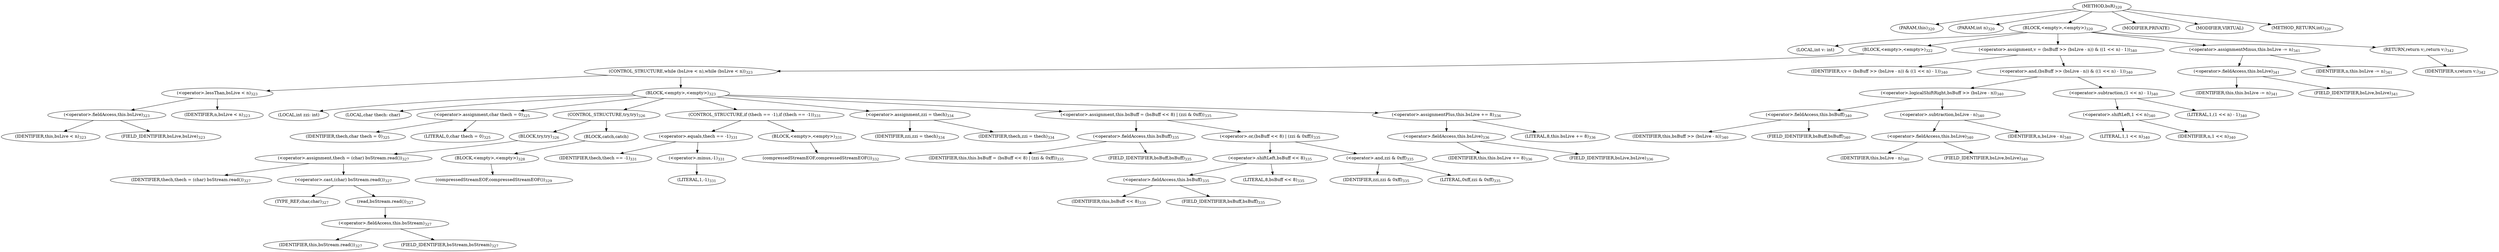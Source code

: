 digraph "bsR" {  
"803" [label = <(METHOD,bsR)<SUB>320</SUB>> ]
"804" [label = <(PARAM,this)<SUB>320</SUB>> ]
"805" [label = <(PARAM,int n)<SUB>320</SUB>> ]
"806" [label = <(BLOCK,&lt;empty&gt;,&lt;empty&gt;)<SUB>320</SUB>> ]
"807" [label = <(LOCAL,int v: int)> ]
"808" [label = <(BLOCK,&lt;empty&gt;,&lt;empty&gt;)<SUB>322</SUB>> ]
"809" [label = <(CONTROL_STRUCTURE,while (bsLive &lt; n),while (bsLive &lt; n))<SUB>323</SUB>> ]
"810" [label = <(&lt;operator&gt;.lessThan,bsLive &lt; n)<SUB>323</SUB>> ]
"811" [label = <(&lt;operator&gt;.fieldAccess,this.bsLive)<SUB>323</SUB>> ]
"812" [label = <(IDENTIFIER,this,bsLive &lt; n)<SUB>323</SUB>> ]
"813" [label = <(FIELD_IDENTIFIER,bsLive,bsLive)<SUB>323</SUB>> ]
"814" [label = <(IDENTIFIER,n,bsLive &lt; n)<SUB>323</SUB>> ]
"815" [label = <(BLOCK,&lt;empty&gt;,&lt;empty&gt;)<SUB>323</SUB>> ]
"816" [label = <(LOCAL,int zzi: int)> ]
"817" [label = <(LOCAL,char thech: char)> ]
"818" [label = <(&lt;operator&gt;.assignment,char thech = 0)<SUB>325</SUB>> ]
"819" [label = <(IDENTIFIER,thech,char thech = 0)<SUB>325</SUB>> ]
"820" [label = <(LITERAL,0,char thech = 0)<SUB>325</SUB>> ]
"821" [label = <(CONTROL_STRUCTURE,try,try)<SUB>326</SUB>> ]
"822" [label = <(BLOCK,try,try)<SUB>326</SUB>> ]
"823" [label = <(&lt;operator&gt;.assignment,thech = (char) bsStream.read())<SUB>327</SUB>> ]
"824" [label = <(IDENTIFIER,thech,thech = (char) bsStream.read())<SUB>327</SUB>> ]
"825" [label = <(&lt;operator&gt;.cast,(char) bsStream.read())<SUB>327</SUB>> ]
"826" [label = <(TYPE_REF,char,char)<SUB>327</SUB>> ]
"827" [label = <(read,bsStream.read())<SUB>327</SUB>> ]
"828" [label = <(&lt;operator&gt;.fieldAccess,this.bsStream)<SUB>327</SUB>> ]
"829" [label = <(IDENTIFIER,this,bsStream.read())<SUB>327</SUB>> ]
"830" [label = <(FIELD_IDENTIFIER,bsStream,bsStream)<SUB>327</SUB>> ]
"831" [label = <(BLOCK,catch,catch)> ]
"832" [label = <(BLOCK,&lt;empty&gt;,&lt;empty&gt;)<SUB>328</SUB>> ]
"833" [label = <(compressedStreamEOF,compressedStreamEOF())<SUB>329</SUB>> ]
"834" [label = <(CONTROL_STRUCTURE,if (thech == -1),if (thech == -1))<SUB>331</SUB>> ]
"835" [label = <(&lt;operator&gt;.equals,thech == -1)<SUB>331</SUB>> ]
"836" [label = <(IDENTIFIER,thech,thech == -1)<SUB>331</SUB>> ]
"837" [label = <(&lt;operator&gt;.minus,-1)<SUB>331</SUB>> ]
"838" [label = <(LITERAL,1,-1)<SUB>331</SUB>> ]
"839" [label = <(BLOCK,&lt;empty&gt;,&lt;empty&gt;)<SUB>331</SUB>> ]
"840" [label = <(compressedStreamEOF,compressedStreamEOF())<SUB>332</SUB>> ]
"841" [label = <(&lt;operator&gt;.assignment,zzi = thech)<SUB>334</SUB>> ]
"842" [label = <(IDENTIFIER,zzi,zzi = thech)<SUB>334</SUB>> ]
"843" [label = <(IDENTIFIER,thech,zzi = thech)<SUB>334</SUB>> ]
"844" [label = <(&lt;operator&gt;.assignment,this.bsBuff = (bsBuff &lt;&lt; 8) | (zzi &amp; 0xff))<SUB>335</SUB>> ]
"845" [label = <(&lt;operator&gt;.fieldAccess,this.bsBuff)<SUB>335</SUB>> ]
"846" [label = <(IDENTIFIER,this,this.bsBuff = (bsBuff &lt;&lt; 8) | (zzi &amp; 0xff))<SUB>335</SUB>> ]
"847" [label = <(FIELD_IDENTIFIER,bsBuff,bsBuff)<SUB>335</SUB>> ]
"848" [label = <(&lt;operator&gt;.or,(bsBuff &lt;&lt; 8) | (zzi &amp; 0xff))<SUB>335</SUB>> ]
"849" [label = <(&lt;operator&gt;.shiftLeft,bsBuff &lt;&lt; 8)<SUB>335</SUB>> ]
"850" [label = <(&lt;operator&gt;.fieldAccess,this.bsBuff)<SUB>335</SUB>> ]
"851" [label = <(IDENTIFIER,this,bsBuff &lt;&lt; 8)<SUB>335</SUB>> ]
"852" [label = <(FIELD_IDENTIFIER,bsBuff,bsBuff)<SUB>335</SUB>> ]
"853" [label = <(LITERAL,8,bsBuff &lt;&lt; 8)<SUB>335</SUB>> ]
"854" [label = <(&lt;operator&gt;.and,zzi &amp; 0xff)<SUB>335</SUB>> ]
"855" [label = <(IDENTIFIER,zzi,zzi &amp; 0xff)<SUB>335</SUB>> ]
"856" [label = <(LITERAL,0xff,zzi &amp; 0xff)<SUB>335</SUB>> ]
"857" [label = <(&lt;operator&gt;.assignmentPlus,this.bsLive += 8)<SUB>336</SUB>> ]
"858" [label = <(&lt;operator&gt;.fieldAccess,this.bsLive)<SUB>336</SUB>> ]
"859" [label = <(IDENTIFIER,this,this.bsLive += 8)<SUB>336</SUB>> ]
"860" [label = <(FIELD_IDENTIFIER,bsLive,bsLive)<SUB>336</SUB>> ]
"861" [label = <(LITERAL,8,this.bsLive += 8)<SUB>336</SUB>> ]
"862" [label = <(&lt;operator&gt;.assignment,v = (bsBuff &gt;&gt; (bsLive - n)) &amp; ((1 &lt;&lt; n) - 1))<SUB>340</SUB>> ]
"863" [label = <(IDENTIFIER,v,v = (bsBuff &gt;&gt; (bsLive - n)) &amp; ((1 &lt;&lt; n) - 1))<SUB>340</SUB>> ]
"864" [label = <(&lt;operator&gt;.and,(bsBuff &gt;&gt; (bsLive - n)) &amp; ((1 &lt;&lt; n) - 1))<SUB>340</SUB>> ]
"865" [label = <(&lt;operator&gt;.logicalShiftRight,bsBuff &gt;&gt; (bsLive - n))<SUB>340</SUB>> ]
"866" [label = <(&lt;operator&gt;.fieldAccess,this.bsBuff)<SUB>340</SUB>> ]
"867" [label = <(IDENTIFIER,this,bsBuff &gt;&gt; (bsLive - n))<SUB>340</SUB>> ]
"868" [label = <(FIELD_IDENTIFIER,bsBuff,bsBuff)<SUB>340</SUB>> ]
"869" [label = <(&lt;operator&gt;.subtraction,bsLive - n)<SUB>340</SUB>> ]
"870" [label = <(&lt;operator&gt;.fieldAccess,this.bsLive)<SUB>340</SUB>> ]
"871" [label = <(IDENTIFIER,this,bsLive - n)<SUB>340</SUB>> ]
"872" [label = <(FIELD_IDENTIFIER,bsLive,bsLive)<SUB>340</SUB>> ]
"873" [label = <(IDENTIFIER,n,bsLive - n)<SUB>340</SUB>> ]
"874" [label = <(&lt;operator&gt;.subtraction,(1 &lt;&lt; n) - 1)<SUB>340</SUB>> ]
"875" [label = <(&lt;operator&gt;.shiftLeft,1 &lt;&lt; n)<SUB>340</SUB>> ]
"876" [label = <(LITERAL,1,1 &lt;&lt; n)<SUB>340</SUB>> ]
"877" [label = <(IDENTIFIER,n,1 &lt;&lt; n)<SUB>340</SUB>> ]
"878" [label = <(LITERAL,1,(1 &lt;&lt; n) - 1)<SUB>340</SUB>> ]
"879" [label = <(&lt;operator&gt;.assignmentMinus,this.bsLive -= n)<SUB>341</SUB>> ]
"880" [label = <(&lt;operator&gt;.fieldAccess,this.bsLive)<SUB>341</SUB>> ]
"881" [label = <(IDENTIFIER,this,this.bsLive -= n)<SUB>341</SUB>> ]
"882" [label = <(FIELD_IDENTIFIER,bsLive,bsLive)<SUB>341</SUB>> ]
"883" [label = <(IDENTIFIER,n,this.bsLive -= n)<SUB>341</SUB>> ]
"884" [label = <(RETURN,return v;,return v;)<SUB>342</SUB>> ]
"885" [label = <(IDENTIFIER,v,return v;)<SUB>342</SUB>> ]
"886" [label = <(MODIFIER,PRIVATE)> ]
"887" [label = <(MODIFIER,VIRTUAL)> ]
"888" [label = <(METHOD_RETURN,int)<SUB>320</SUB>> ]
  "803" -> "804" 
  "803" -> "805" 
  "803" -> "806" 
  "803" -> "886" 
  "803" -> "887" 
  "803" -> "888" 
  "806" -> "807" 
  "806" -> "808" 
  "806" -> "862" 
  "806" -> "879" 
  "806" -> "884" 
  "808" -> "809" 
  "809" -> "810" 
  "809" -> "815" 
  "810" -> "811" 
  "810" -> "814" 
  "811" -> "812" 
  "811" -> "813" 
  "815" -> "816" 
  "815" -> "817" 
  "815" -> "818" 
  "815" -> "821" 
  "815" -> "834" 
  "815" -> "841" 
  "815" -> "844" 
  "815" -> "857" 
  "818" -> "819" 
  "818" -> "820" 
  "821" -> "822" 
  "821" -> "831" 
  "822" -> "823" 
  "823" -> "824" 
  "823" -> "825" 
  "825" -> "826" 
  "825" -> "827" 
  "827" -> "828" 
  "828" -> "829" 
  "828" -> "830" 
  "831" -> "832" 
  "832" -> "833" 
  "834" -> "835" 
  "834" -> "839" 
  "835" -> "836" 
  "835" -> "837" 
  "837" -> "838" 
  "839" -> "840" 
  "841" -> "842" 
  "841" -> "843" 
  "844" -> "845" 
  "844" -> "848" 
  "845" -> "846" 
  "845" -> "847" 
  "848" -> "849" 
  "848" -> "854" 
  "849" -> "850" 
  "849" -> "853" 
  "850" -> "851" 
  "850" -> "852" 
  "854" -> "855" 
  "854" -> "856" 
  "857" -> "858" 
  "857" -> "861" 
  "858" -> "859" 
  "858" -> "860" 
  "862" -> "863" 
  "862" -> "864" 
  "864" -> "865" 
  "864" -> "874" 
  "865" -> "866" 
  "865" -> "869" 
  "866" -> "867" 
  "866" -> "868" 
  "869" -> "870" 
  "869" -> "873" 
  "870" -> "871" 
  "870" -> "872" 
  "874" -> "875" 
  "874" -> "878" 
  "875" -> "876" 
  "875" -> "877" 
  "879" -> "880" 
  "879" -> "883" 
  "880" -> "881" 
  "880" -> "882" 
  "884" -> "885" 
}
